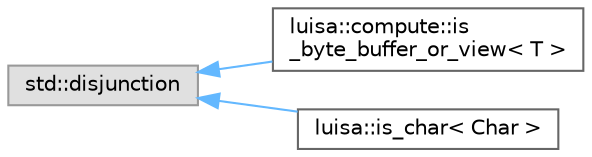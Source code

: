 digraph "类继承关系图"
{
 // LATEX_PDF_SIZE
  bgcolor="transparent";
  edge [fontname=Helvetica,fontsize=10,labelfontname=Helvetica,labelfontsize=10];
  node [fontname=Helvetica,fontsize=10,shape=box,height=0.2,width=0.4];
  rankdir="LR";
  Node0 [id="Node000000",label="std::disjunction",height=0.2,width=0.4,color="grey60", fillcolor="#E0E0E0", style="filled",tooltip=" "];
  Node0 -> Node1 [id="edge1648_Node000000_Node000001",dir="back",color="steelblue1",style="solid",tooltip=" "];
  Node1 [id="Node000001",label="luisa::compute::is\l_byte_buffer_or_view\< T \>",height=0.2,width=0.4,color="grey40", fillcolor="white", style="filled",URL="$structluisa_1_1compute_1_1is__byte__buffer__or__view.html",tooltip=" "];
  Node0 -> Node2 [id="edge1649_Node000000_Node000002",dir="back",color="steelblue1",style="solid",tooltip=" "];
  Node2 [id="Node000002",label="luisa::is_char\< Char \>",height=0.2,width=0.4,color="grey40", fillcolor="white", style="filled",URL="$structluisa_1_1is__char.html",tooltip=" "];
}

